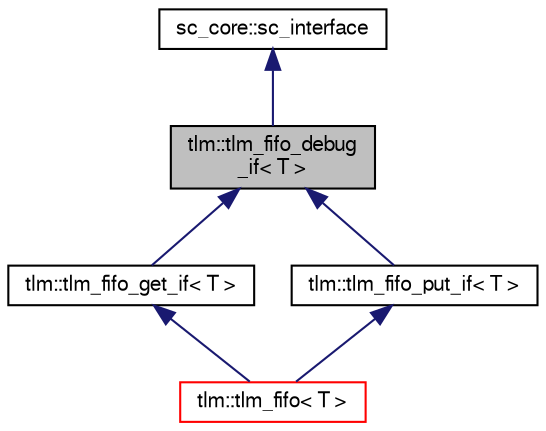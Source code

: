 digraph "tlm::tlm_fifo_debug_if&lt; T &gt;"
{
  edge [fontname="FreeSans",fontsize="10",labelfontname="FreeSans",labelfontsize="10"];
  node [fontname="FreeSans",fontsize="10",shape=record];
  Node0 [label="tlm::tlm_fifo_debug\l_if\< T \>",height=0.2,width=0.4,color="black", fillcolor="grey75", style="filled", fontcolor="black"];
  Node1 -> Node0 [dir="back",color="midnightblue",fontsize="10",style="solid",fontname="FreeSans"];
  Node1 [label="sc_core::sc_interface",height=0.2,width=0.4,color="black", fillcolor="white", style="filled",URL="/mnt/c/Users/fangk/Documents/hdl-playground/lib/systemc-2.3.3/objdir/docs/sysc/doxygen/systemc.tag$a01196.html"];
  Node0 -> Node2 [dir="back",color="midnightblue",fontsize="10",style="solid",fontname="FreeSans"];
  Node2 [label="tlm::tlm_fifo_get_if\< T \>",height=0.2,width=0.4,color="black", fillcolor="white", style="filled",URL="$a02331.html"];
  Node2 -> Node3 [dir="back",color="midnightblue",fontsize="10",style="solid",fontname="FreeSans"];
  Node3 [label="tlm::tlm_fifo\< T \>",height=0.2,width=0.4,color="red", fillcolor="white", style="filled",URL="$a02379.html"];
  Node0 -> Node5 [dir="back",color="midnightblue",fontsize="10",style="solid",fontname="FreeSans"];
  Node5 [label="tlm::tlm_fifo_put_if\< T \>",height=0.2,width=0.4,color="black", fillcolor="white", style="filled",URL="$a02327.html"];
  Node5 -> Node3 [dir="back",color="midnightblue",fontsize="10",style="solid",fontname="FreeSans"];
}
